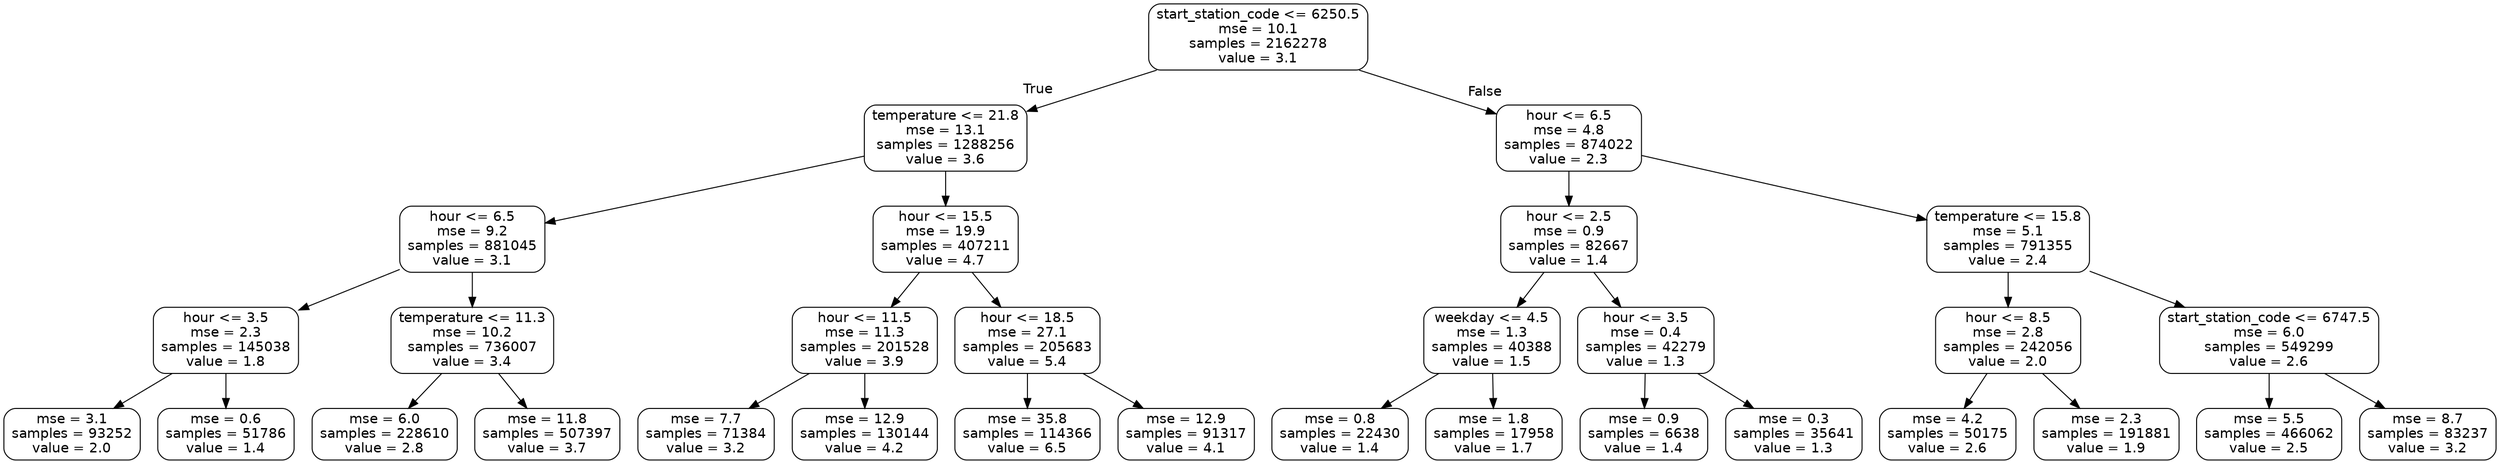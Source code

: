 digraph Tree {
node [shape=box, style="rounded", color="black", fontname=helvetica] ;
edge [fontname=helvetica] ;
0 [label="start_station_code <= 6250.5\nmse = 10.1\nsamples = 2162278\nvalue = 3.1"] ;
1 [label="temperature <= 21.8\nmse = 13.1\nsamples = 1288256\nvalue = 3.6"] ;
0 -> 1 [labeldistance=2.5, labelangle=45, headlabel="True"] ;
2 [label="hour <= 6.5\nmse = 9.2\nsamples = 881045\nvalue = 3.1"] ;
1 -> 2 ;
3 [label="hour <= 3.5\nmse = 2.3\nsamples = 145038\nvalue = 1.8"] ;
2 -> 3 ;
4 [label="mse = 3.1\nsamples = 93252\nvalue = 2.0"] ;
3 -> 4 ;
5 [label="mse = 0.6\nsamples = 51786\nvalue = 1.4"] ;
3 -> 5 ;
6 [label="temperature <= 11.3\nmse = 10.2\nsamples = 736007\nvalue = 3.4"] ;
2 -> 6 ;
7 [label="mse = 6.0\nsamples = 228610\nvalue = 2.8"] ;
6 -> 7 ;
8 [label="mse = 11.8\nsamples = 507397\nvalue = 3.7"] ;
6 -> 8 ;
9 [label="hour <= 15.5\nmse = 19.9\nsamples = 407211\nvalue = 4.7"] ;
1 -> 9 ;
10 [label="hour <= 11.5\nmse = 11.3\nsamples = 201528\nvalue = 3.9"] ;
9 -> 10 ;
11 [label="mse = 7.7\nsamples = 71384\nvalue = 3.2"] ;
10 -> 11 ;
12 [label="mse = 12.9\nsamples = 130144\nvalue = 4.2"] ;
10 -> 12 ;
13 [label="hour <= 18.5\nmse = 27.1\nsamples = 205683\nvalue = 5.4"] ;
9 -> 13 ;
14 [label="mse = 35.8\nsamples = 114366\nvalue = 6.5"] ;
13 -> 14 ;
15 [label="mse = 12.9\nsamples = 91317\nvalue = 4.1"] ;
13 -> 15 ;
16 [label="hour <= 6.5\nmse = 4.8\nsamples = 874022\nvalue = 2.3"] ;
0 -> 16 [labeldistance=2.5, labelangle=-45, headlabel="False"] ;
17 [label="hour <= 2.5\nmse = 0.9\nsamples = 82667\nvalue = 1.4"] ;
16 -> 17 ;
18 [label="weekday <= 4.5\nmse = 1.3\nsamples = 40388\nvalue = 1.5"] ;
17 -> 18 ;
19 [label="mse = 0.8\nsamples = 22430\nvalue = 1.4"] ;
18 -> 19 ;
20 [label="mse = 1.8\nsamples = 17958\nvalue = 1.7"] ;
18 -> 20 ;
21 [label="hour <= 3.5\nmse = 0.4\nsamples = 42279\nvalue = 1.3"] ;
17 -> 21 ;
22 [label="mse = 0.9\nsamples = 6638\nvalue = 1.4"] ;
21 -> 22 ;
23 [label="mse = 0.3\nsamples = 35641\nvalue = 1.3"] ;
21 -> 23 ;
24 [label="temperature <= 15.8\nmse = 5.1\nsamples = 791355\nvalue = 2.4"] ;
16 -> 24 ;
25 [label="hour <= 8.5\nmse = 2.8\nsamples = 242056\nvalue = 2.0"] ;
24 -> 25 ;
26 [label="mse = 4.2\nsamples = 50175\nvalue = 2.6"] ;
25 -> 26 ;
27 [label="mse = 2.3\nsamples = 191881\nvalue = 1.9"] ;
25 -> 27 ;
28 [label="start_station_code <= 6747.5\nmse = 6.0\nsamples = 549299\nvalue = 2.6"] ;
24 -> 28 ;
29 [label="mse = 5.5\nsamples = 466062\nvalue = 2.5"] ;
28 -> 29 ;
30 [label="mse = 8.7\nsamples = 83237\nvalue = 3.2"] ;
28 -> 30 ;
}